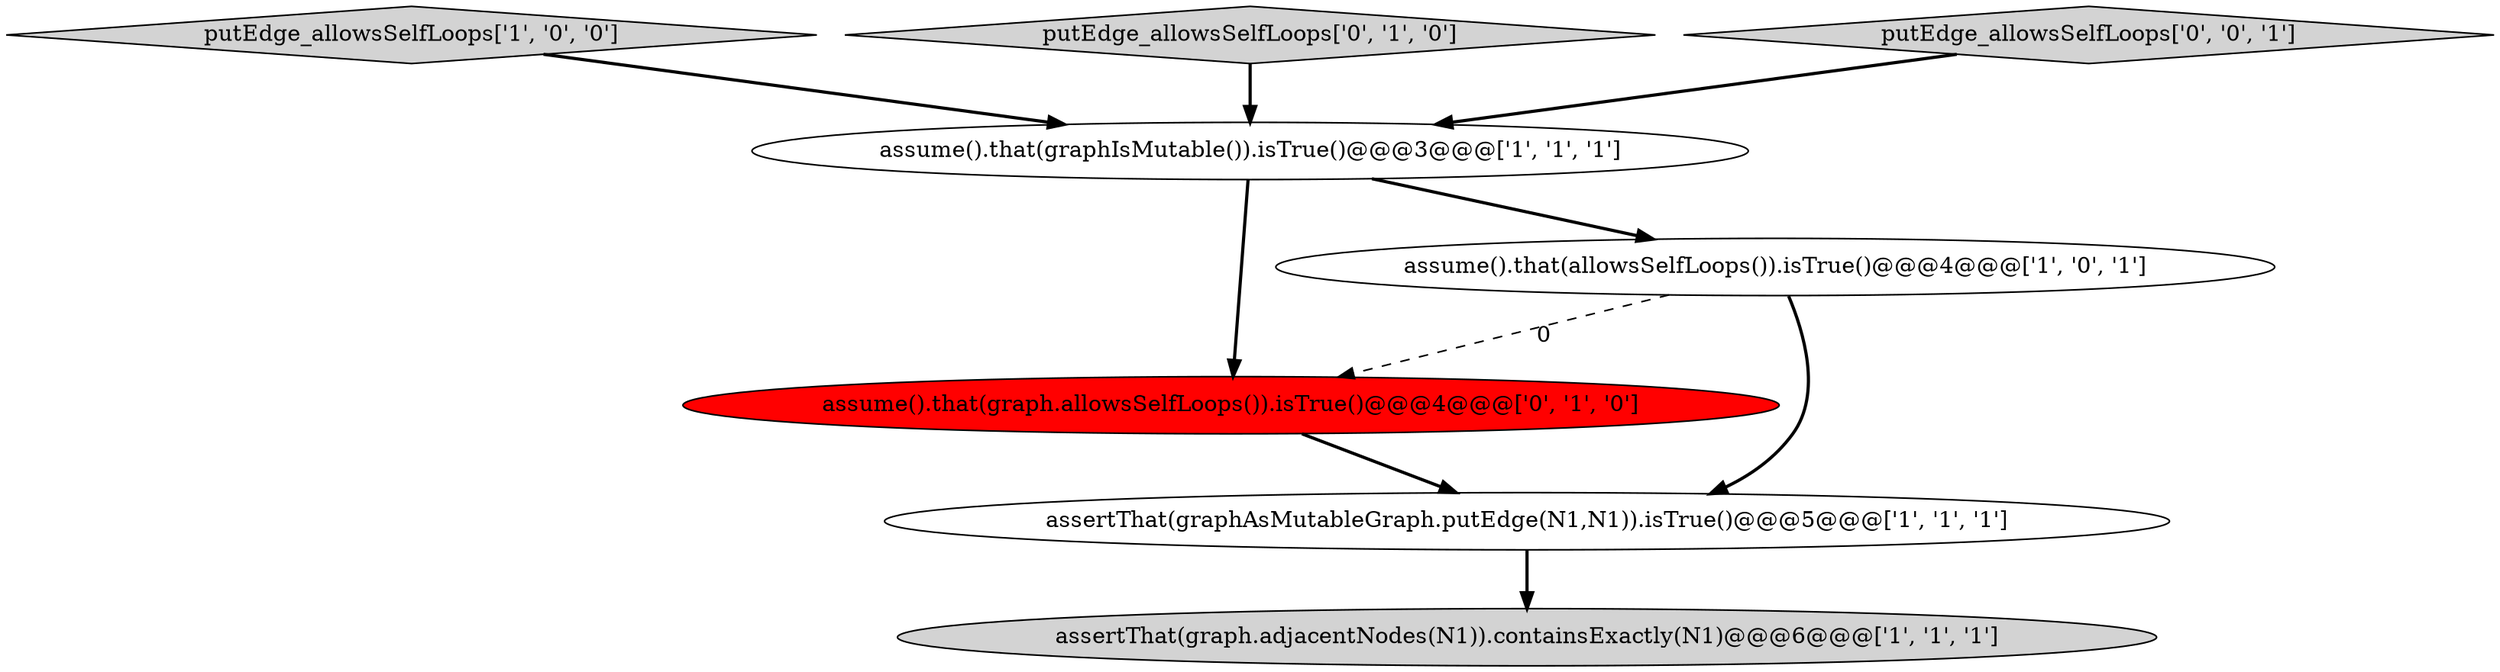 digraph {
5 [style = filled, label = "assume().that(graph.allowsSelfLoops()).isTrue()@@@4@@@['0', '1', '0']", fillcolor = red, shape = ellipse image = "AAA1AAABBB2BBB"];
1 [style = filled, label = "assertThat(graph.adjacentNodes(N1)).containsExactly(N1)@@@6@@@['1', '1', '1']", fillcolor = lightgray, shape = ellipse image = "AAA0AAABBB1BBB"];
3 [style = filled, label = "assume().that(graphIsMutable()).isTrue()@@@3@@@['1', '1', '1']", fillcolor = white, shape = ellipse image = "AAA0AAABBB1BBB"];
0 [style = filled, label = "assertThat(graphAsMutableGraph.putEdge(N1,N1)).isTrue()@@@5@@@['1', '1', '1']", fillcolor = white, shape = ellipse image = "AAA0AAABBB1BBB"];
4 [style = filled, label = "putEdge_allowsSelfLoops['1', '0', '0']", fillcolor = lightgray, shape = diamond image = "AAA0AAABBB1BBB"];
2 [style = filled, label = "assume().that(allowsSelfLoops()).isTrue()@@@4@@@['1', '0', '1']", fillcolor = white, shape = ellipse image = "AAA0AAABBB1BBB"];
6 [style = filled, label = "putEdge_allowsSelfLoops['0', '1', '0']", fillcolor = lightgray, shape = diamond image = "AAA0AAABBB2BBB"];
7 [style = filled, label = "putEdge_allowsSelfLoops['0', '0', '1']", fillcolor = lightgray, shape = diamond image = "AAA0AAABBB3BBB"];
6->3 [style = bold, label=""];
4->3 [style = bold, label=""];
2->5 [style = dashed, label="0"];
3->5 [style = bold, label=""];
2->0 [style = bold, label=""];
3->2 [style = bold, label=""];
5->0 [style = bold, label=""];
0->1 [style = bold, label=""];
7->3 [style = bold, label=""];
}
